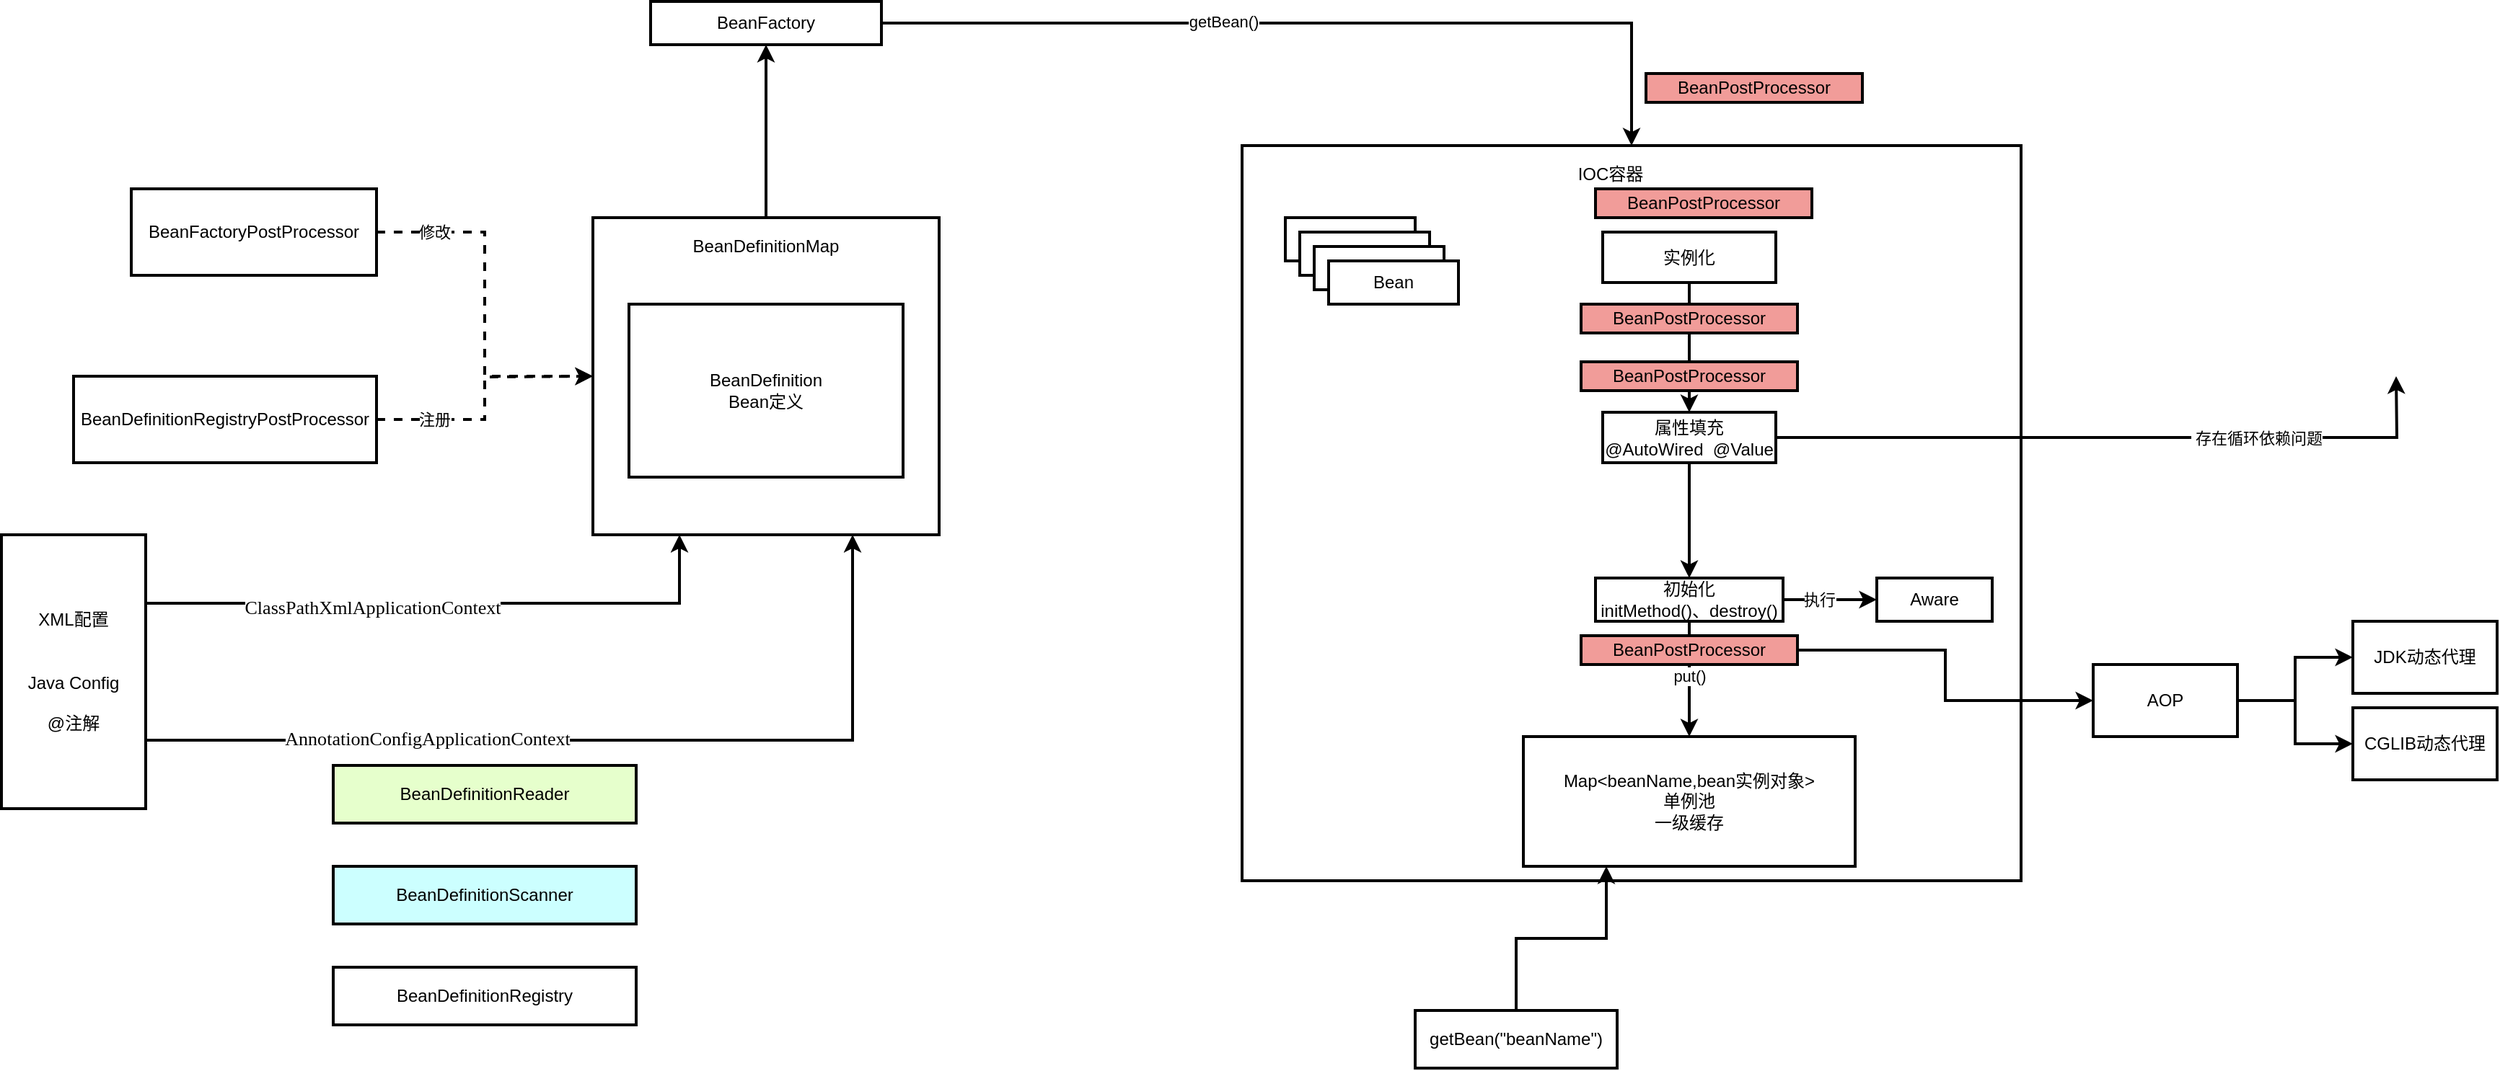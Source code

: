 <mxfile version="14.9.1" type="github">
  <diagram id="PimF_Wanh2Kbo35ScIux" name="Page-1">
    <mxGraphModel dx="1656" dy="2098" grid="1" gridSize="10" guides="1" tooltips="1" connect="1" arrows="1" fold="1" page="1" pageScale="1" pageWidth="827" pageHeight="1169" math="0" shadow="0">
      <root>
        <mxCell id="0" />
        <mxCell id="1" parent="0" />
        <mxCell id="963VxOmkExmAmKdlYogN-6" value="" style="rounded=0;whiteSpace=wrap;html=1;strokeWidth=2;" vertex="1" parent="1">
          <mxGeometry x="1070" y="70" width="540" height="510" as="geometry" />
        </mxCell>
        <mxCell id="963VxOmkExmAmKdlYogN-2" style="edgeStyle=orthogonalEdgeStyle;rounded=0;orthogonalLoop=1;jettySize=auto;html=1;exitX=1;exitY=0.25;exitDx=0;exitDy=0;entryX=0.25;entryY=1;entryDx=0;entryDy=0;strokeWidth=2;" edge="1" parent="1" source="y2ZCvFs-fsvaWrtGRpLE-1" target="y2ZCvFs-fsvaWrtGRpLE-8">
          <mxGeometry relative="1" as="geometry" />
        </mxCell>
        <mxCell id="963VxOmkExmAmKdlYogN-3" value="&lt;pre style=&quot;font-family: &amp;#34;jetbrains mono&amp;#34; ; font-size: 9.8pt&quot;&gt;&lt;span style=&quot;background-color: rgb(255 , 255 , 255)&quot;&gt;ClassPathXmlApplicationContext&lt;/span&gt;&lt;/pre&gt;" style="edgeLabel;html=1;align=center;verticalAlign=middle;resizable=0;points=[];" vertex="1" connectable="0" parent="963VxOmkExmAmKdlYogN-2">
          <mxGeometry x="-0.248" y="-1" relative="1" as="geometry">
            <mxPoint y="1" as="offset" />
          </mxGeometry>
        </mxCell>
        <mxCell id="963VxOmkExmAmKdlYogN-4" style="edgeStyle=orthogonalEdgeStyle;rounded=0;orthogonalLoop=1;jettySize=auto;html=1;exitX=1;exitY=0.75;exitDx=0;exitDy=0;entryX=0.75;entryY=1;entryDx=0;entryDy=0;strokeWidth=2;" edge="1" parent="1" source="y2ZCvFs-fsvaWrtGRpLE-1" target="y2ZCvFs-fsvaWrtGRpLE-8">
          <mxGeometry relative="1" as="geometry" />
        </mxCell>
        <mxCell id="963VxOmkExmAmKdlYogN-5" value="&lt;pre style=&quot;font-family: &amp;#34;jetbrains mono&amp;#34; ; font-size: 9.8pt&quot;&gt;&lt;span style=&quot;background-color: rgb(255 , 255 , 255)&quot;&gt;AnnotationConfigApplicationContext&lt;/span&gt;&lt;/pre&gt;" style="edgeLabel;html=1;align=center;verticalAlign=middle;resizable=0;points=[];" vertex="1" connectable="0" parent="963VxOmkExmAmKdlYogN-4">
          <mxGeometry x="-0.384" y="3" relative="1" as="geometry">
            <mxPoint y="1" as="offset" />
          </mxGeometry>
        </mxCell>
        <mxCell id="y2ZCvFs-fsvaWrtGRpLE-1" value="XML配置&lt;br&gt;&lt;br&gt;&lt;br&gt;Java Config&lt;br&gt;&lt;br&gt;@注解" style="rounded=0;whiteSpace=wrap;html=1;strokeWidth=2;" parent="1" vertex="1">
          <mxGeometry x="210" y="340" width="100" height="190" as="geometry" />
        </mxCell>
        <mxCell id="y2ZCvFs-fsvaWrtGRpLE-16" style="edgeStyle=orthogonalEdgeStyle;rounded=0;orthogonalLoop=1;jettySize=auto;html=1;exitX=0.5;exitY=0;exitDx=0;exitDy=0;entryX=0.5;entryY=1;entryDx=0;entryDy=0;strokeWidth=2;" parent="1" source="y2ZCvFs-fsvaWrtGRpLE-8" target="y2ZCvFs-fsvaWrtGRpLE-15" edge="1">
          <mxGeometry relative="1" as="geometry" />
        </mxCell>
        <mxCell id="y2ZCvFs-fsvaWrtGRpLE-8" value="" style="rounded=0;whiteSpace=wrap;html=1;fillColor=#FFFFFF;strokeWidth=2;" parent="1" vertex="1">
          <mxGeometry x="620" y="120" width="240" height="220" as="geometry" />
        </mxCell>
        <mxCell id="y2ZCvFs-fsvaWrtGRpLE-9" value="BeanDefinitionMap" style="text;html=1;strokeColor=none;fillColor=none;align=center;verticalAlign=middle;whiteSpace=wrap;rounded=0;" parent="1" vertex="1">
          <mxGeometry x="680" y="130" width="120" height="20" as="geometry" />
        </mxCell>
        <mxCell id="963VxOmkExmAmKdlYogN-9" style="edgeStyle=orthogonalEdgeStyle;rounded=0;orthogonalLoop=1;jettySize=auto;html=1;exitX=1;exitY=0.5;exitDx=0;exitDy=0;entryX=0.5;entryY=0;entryDx=0;entryDy=0;strokeWidth=2;" edge="1" parent="1" source="y2ZCvFs-fsvaWrtGRpLE-15" target="963VxOmkExmAmKdlYogN-6">
          <mxGeometry relative="1" as="geometry" />
        </mxCell>
        <mxCell id="963VxOmkExmAmKdlYogN-10" value="getBean()" style="edgeLabel;html=1;align=center;verticalAlign=middle;resizable=0;points=[];" vertex="1" connectable="0" parent="963VxOmkExmAmKdlYogN-9">
          <mxGeometry x="-0.217" y="1" relative="1" as="geometry">
            <mxPoint as="offset" />
          </mxGeometry>
        </mxCell>
        <mxCell id="y2ZCvFs-fsvaWrtGRpLE-15" value="BeanFactory" style="rounded=0;whiteSpace=wrap;html=1;fillColor=#FFFFFF;strokeWidth=2;" parent="1" vertex="1">
          <mxGeometry x="660" y="-30" width="160" height="30" as="geometry" />
        </mxCell>
        <mxCell id="963VxOmkExmAmKdlYogN-1" value="BeanDefinition&lt;br&gt;Bean定义" style="rounded=0;whiteSpace=wrap;html=1;strokeWidth=2;" vertex="1" parent="1">
          <mxGeometry x="645" y="180" width="190" height="120" as="geometry" />
        </mxCell>
        <mxCell id="963VxOmkExmAmKdlYogN-7" value="IOC容器" style="text;html=1;strokeColor=none;fillColor=none;align=center;verticalAlign=middle;whiteSpace=wrap;rounded=0;" vertex="1" parent="1">
          <mxGeometry x="1262.5" y="80" width="125" height="20" as="geometry" />
        </mxCell>
        <mxCell id="963VxOmkExmAmKdlYogN-11" value="Bean" style="rounded=0;whiteSpace=wrap;html=1;strokeWidth=2;" vertex="1" parent="1">
          <mxGeometry x="1100" y="120" width="90" height="30" as="geometry" />
        </mxCell>
        <mxCell id="963VxOmkExmAmKdlYogN-12" value="Bean" style="rounded=0;whiteSpace=wrap;html=1;strokeWidth=2;" vertex="1" parent="1">
          <mxGeometry x="1110" y="130" width="90" height="30" as="geometry" />
        </mxCell>
        <mxCell id="963VxOmkExmAmKdlYogN-13" value="Bean" style="rounded=0;whiteSpace=wrap;html=1;strokeWidth=2;" vertex="1" parent="1">
          <mxGeometry x="1120" y="140" width="90" height="30" as="geometry" />
        </mxCell>
        <mxCell id="963VxOmkExmAmKdlYogN-14" value="Bean" style="rounded=0;whiteSpace=wrap;html=1;strokeWidth=2;" vertex="1" parent="1">
          <mxGeometry x="1130" y="150" width="90" height="30" as="geometry" />
        </mxCell>
        <mxCell id="963VxOmkExmAmKdlYogN-17" value="" style="edgeStyle=orthogonalEdgeStyle;rounded=0;orthogonalLoop=1;jettySize=auto;html=1;strokeWidth=2;" edge="1" parent="1" source="963VxOmkExmAmKdlYogN-15" target="963VxOmkExmAmKdlYogN-16">
          <mxGeometry relative="1" as="geometry" />
        </mxCell>
        <mxCell id="963VxOmkExmAmKdlYogN-15" value="实例化" style="rounded=0;whiteSpace=wrap;html=1;strokeWidth=2;" vertex="1" parent="1">
          <mxGeometry x="1320" y="130" width="120" height="35" as="geometry" />
        </mxCell>
        <mxCell id="963VxOmkExmAmKdlYogN-19" value="" style="edgeStyle=orthogonalEdgeStyle;rounded=0;orthogonalLoop=1;jettySize=auto;html=1;strokeWidth=2;" edge="1" parent="1" source="963VxOmkExmAmKdlYogN-16" target="963VxOmkExmAmKdlYogN-18">
          <mxGeometry relative="1" as="geometry" />
        </mxCell>
        <mxCell id="963VxOmkExmAmKdlYogN-61" style="edgeStyle=orthogonalEdgeStyle;rounded=0;orthogonalLoop=1;jettySize=auto;html=1;exitX=1;exitY=0.5;exitDx=0;exitDy=0;entryX=0;entryY=0.5;entryDx=0;entryDy=0;strokeWidth=2;" edge="1" parent="1" source="963VxOmkExmAmKdlYogN-16">
          <mxGeometry relative="1" as="geometry">
            <mxPoint x="1870" y="230" as="targetPoint" />
          </mxGeometry>
        </mxCell>
        <mxCell id="963VxOmkExmAmKdlYogN-62" value="&amp;nbsp;存在循环依赖问题" style="edgeLabel;html=1;align=center;verticalAlign=middle;resizable=0;points=[];" vertex="1" connectable="0" parent="963VxOmkExmAmKdlYogN-61">
          <mxGeometry x="0.312" relative="1" as="geometry">
            <mxPoint x="22" as="offset" />
          </mxGeometry>
        </mxCell>
        <mxCell id="963VxOmkExmAmKdlYogN-16" value="属性填充&lt;br&gt;@AutoWired&amp;nbsp; @Value" style="rounded=0;whiteSpace=wrap;html=1;strokeWidth=2;" vertex="1" parent="1">
          <mxGeometry x="1320" y="255" width="120" height="35" as="geometry" />
        </mxCell>
        <mxCell id="963VxOmkExmAmKdlYogN-21" value="" style="edgeStyle=orthogonalEdgeStyle;rounded=0;orthogonalLoop=1;jettySize=auto;html=1;strokeWidth=2;" edge="1" parent="1" source="963VxOmkExmAmKdlYogN-18" target="963VxOmkExmAmKdlYogN-20">
          <mxGeometry relative="1" as="geometry" />
        </mxCell>
        <mxCell id="963VxOmkExmAmKdlYogN-24" value="put()" style="edgeLabel;html=1;align=center;verticalAlign=middle;resizable=0;points=[];" vertex="1" connectable="0" parent="963VxOmkExmAmKdlYogN-21">
          <mxGeometry x="0.213" y="2" relative="1" as="geometry">
            <mxPoint x="-2" y="-11" as="offset" />
          </mxGeometry>
        </mxCell>
        <mxCell id="963VxOmkExmAmKdlYogN-33" value="" style="edgeStyle=orthogonalEdgeStyle;rounded=0;orthogonalLoop=1;jettySize=auto;html=1;strokeWidth=2;" edge="1" parent="1" source="963VxOmkExmAmKdlYogN-18" target="963VxOmkExmAmKdlYogN-32">
          <mxGeometry relative="1" as="geometry" />
        </mxCell>
        <mxCell id="963VxOmkExmAmKdlYogN-34" value="执行" style="edgeLabel;html=1;align=center;verticalAlign=middle;resizable=0;points=[];" vertex="1" connectable="0" parent="963VxOmkExmAmKdlYogN-33">
          <mxGeometry x="-0.304" relative="1" as="geometry">
            <mxPoint x="2" as="offset" />
          </mxGeometry>
        </mxCell>
        <mxCell id="963VxOmkExmAmKdlYogN-18" value="初始化&lt;br&gt;initMethod()、destroy()" style="rounded=0;whiteSpace=wrap;html=1;strokeWidth=2;" vertex="1" parent="1">
          <mxGeometry x="1315" y="370" width="130" height="30" as="geometry" />
        </mxCell>
        <mxCell id="963VxOmkExmAmKdlYogN-20" value="Map&amp;lt;beanName,bean实例对象&amp;gt;&lt;br&gt;单例池&lt;br&gt;一级缓存" style="rounded=0;whiteSpace=wrap;html=1;strokeWidth=2;" vertex="1" parent="1">
          <mxGeometry x="1265" y="480" width="230" height="90" as="geometry" />
        </mxCell>
        <mxCell id="963VxOmkExmAmKdlYogN-26" style="edgeStyle=orthogonalEdgeStyle;rounded=0;orthogonalLoop=1;jettySize=auto;html=1;exitX=0.5;exitY=0;exitDx=0;exitDy=0;entryX=0.25;entryY=1;entryDx=0;entryDy=0;strokeWidth=2;" edge="1" parent="1" source="963VxOmkExmAmKdlYogN-25" target="963VxOmkExmAmKdlYogN-20">
          <mxGeometry relative="1" as="geometry" />
        </mxCell>
        <mxCell id="963VxOmkExmAmKdlYogN-25" value="getBean(&quot;beanName&quot;)" style="rounded=0;whiteSpace=wrap;html=1;strokeWidth=2;" vertex="1" parent="1">
          <mxGeometry x="1190" y="670" width="140" height="40" as="geometry" />
        </mxCell>
        <mxCell id="963VxOmkExmAmKdlYogN-32" value="Aware" style="rounded=0;whiteSpace=wrap;html=1;strokeWidth=2;" vertex="1" parent="1">
          <mxGeometry x="1510" y="370" width="80" height="30" as="geometry" />
        </mxCell>
        <mxCell id="963VxOmkExmAmKdlYogN-36" style="edgeStyle=orthogonalEdgeStyle;rounded=0;orthogonalLoop=1;jettySize=auto;html=1;exitX=1;exitY=0.5;exitDx=0;exitDy=0;strokeWidth=2;dashed=1;" edge="1" parent="1" source="963VxOmkExmAmKdlYogN-35" target="y2ZCvFs-fsvaWrtGRpLE-8">
          <mxGeometry relative="1" as="geometry" />
        </mxCell>
        <mxCell id="963VxOmkExmAmKdlYogN-37" value="修改" style="edgeLabel;html=1;align=center;verticalAlign=middle;resizable=0;points=[];" vertex="1" connectable="0" parent="963VxOmkExmAmKdlYogN-36">
          <mxGeometry x="-0.136" relative="1" as="geometry">
            <mxPoint x="-35" y="-33" as="offset" />
          </mxGeometry>
        </mxCell>
        <mxCell id="963VxOmkExmAmKdlYogN-35" value="BeanFactoryPostProcessor" style="whiteSpace=wrap;html=1;strokeWidth=2;" vertex="1" parent="1">
          <mxGeometry x="300" y="100" width="170" height="60" as="geometry" />
        </mxCell>
        <mxCell id="963VxOmkExmAmKdlYogN-39" style="edgeStyle=orthogonalEdgeStyle;rounded=0;orthogonalLoop=1;jettySize=auto;html=1;exitX=1;exitY=0.5;exitDx=0;exitDy=0;strokeWidth=2;dashed=1;" edge="1" parent="1" source="963VxOmkExmAmKdlYogN-38">
          <mxGeometry relative="1" as="geometry">
            <mxPoint x="620" y="230" as="targetPoint" />
          </mxGeometry>
        </mxCell>
        <mxCell id="963VxOmkExmAmKdlYogN-40" value="注册" style="edgeLabel;html=1;align=center;verticalAlign=middle;resizable=0;points=[];" vertex="1" connectable="0" parent="963VxOmkExmAmKdlYogN-39">
          <mxGeometry x="-0.344" y="-1" relative="1" as="geometry">
            <mxPoint x="-19" y="-1" as="offset" />
          </mxGeometry>
        </mxCell>
        <mxCell id="963VxOmkExmAmKdlYogN-38" value="BeanDefinitionRegistryPostProcessor" style="whiteSpace=wrap;html=1;strokeWidth=2;" vertex="1" parent="1">
          <mxGeometry x="260" y="230" width="210" height="60" as="geometry" />
        </mxCell>
        <mxCell id="963VxOmkExmAmKdlYogN-42" value="BeanDefinitionReader" style="rounded=0;whiteSpace=wrap;html=1;strokeWidth=2;fillColor=#E6FFCC;" vertex="1" parent="1">
          <mxGeometry x="440" y="500" width="210" height="40" as="geometry" />
        </mxCell>
        <mxCell id="963VxOmkExmAmKdlYogN-43" value="BeanDefinitionScanner" style="rounded=0;whiteSpace=wrap;html=1;strokeWidth=2;fillColor=#CCFFFF;" vertex="1" parent="1">
          <mxGeometry x="440" y="570" width="210" height="40" as="geometry" />
        </mxCell>
        <mxCell id="963VxOmkExmAmKdlYogN-44" value="BeanDefinitionRegistry" style="rounded=0;whiteSpace=wrap;html=1;strokeWidth=2;fillColor=#FFFFFF;" vertex="1" parent="1">
          <mxGeometry x="440" y="640" width="210" height="40" as="geometry" />
        </mxCell>
        <mxCell id="963VxOmkExmAmKdlYogN-45" value="BeanPostProcessor" style="rounded=0;whiteSpace=wrap;html=1;strokeWidth=2;fillColor=#F19C99;" vertex="1" parent="1">
          <mxGeometry x="1350" y="20" width="150" height="20" as="geometry" />
        </mxCell>
        <mxCell id="963VxOmkExmAmKdlYogN-46" value="BeanPostProcessor" style="rounded=0;whiteSpace=wrap;html=1;strokeWidth=2;fillColor=#F19C99;" vertex="1" parent="1">
          <mxGeometry x="1315" y="100" width="150" height="20" as="geometry" />
        </mxCell>
        <mxCell id="963VxOmkExmAmKdlYogN-47" value="BeanPostProcessor" style="rounded=0;whiteSpace=wrap;html=1;strokeWidth=2;fillColor=#F19C99;" vertex="1" parent="1">
          <mxGeometry x="1305" y="180" width="150" height="20" as="geometry" />
        </mxCell>
        <mxCell id="963VxOmkExmAmKdlYogN-48" value="BeanPostProcessor" style="rounded=0;whiteSpace=wrap;html=1;strokeWidth=2;fillColor=#F19C99;" vertex="1" parent="1">
          <mxGeometry x="1305" y="220" width="150" height="20" as="geometry" />
        </mxCell>
        <mxCell id="963VxOmkExmAmKdlYogN-54" value="" style="edgeStyle=orthogonalEdgeStyle;rounded=0;orthogonalLoop=1;jettySize=auto;html=1;strokeWidth=2;entryX=0;entryY=0.5;entryDx=0;entryDy=0;" edge="1" parent="1" source="963VxOmkExmAmKdlYogN-52" target="963VxOmkExmAmKdlYogN-55">
          <mxGeometry relative="1" as="geometry">
            <mxPoint x="1660" y="520" as="targetPoint" />
          </mxGeometry>
        </mxCell>
        <mxCell id="963VxOmkExmAmKdlYogN-52" value="BeanPostProcessor" style="rounded=0;whiteSpace=wrap;html=1;strokeWidth=2;fillColor=#F19C99;" vertex="1" parent="1">
          <mxGeometry x="1305" y="410" width="150" height="20" as="geometry" />
        </mxCell>
        <mxCell id="963VxOmkExmAmKdlYogN-57" value="" style="edgeStyle=orthogonalEdgeStyle;rounded=0;orthogonalLoop=1;jettySize=auto;html=1;strokeWidth=2;" edge="1" parent="1" source="963VxOmkExmAmKdlYogN-55" target="963VxOmkExmAmKdlYogN-56">
          <mxGeometry relative="1" as="geometry" />
        </mxCell>
        <mxCell id="963VxOmkExmAmKdlYogN-55" value="AOP" style="rounded=0;whiteSpace=wrap;html=1;strokeWidth=2;fillColor=#FFFFFF;" vertex="1" parent="1">
          <mxGeometry x="1660" y="430" width="100" height="50" as="geometry" />
        </mxCell>
        <mxCell id="963VxOmkExmAmKdlYogN-56" value="JDK动态代理" style="rounded=0;whiteSpace=wrap;html=1;strokeWidth=2;fillColor=#FFFFFF;" vertex="1" parent="1">
          <mxGeometry x="1840" y="400" width="100" height="50" as="geometry" />
        </mxCell>
        <mxCell id="963VxOmkExmAmKdlYogN-58" value="CGLIB动态代理" style="rounded=0;whiteSpace=wrap;html=1;strokeWidth=2;fillColor=#FFFFFF;" vertex="1" parent="1">
          <mxGeometry x="1840" y="460" width="100" height="50" as="geometry" />
        </mxCell>
        <mxCell id="963VxOmkExmAmKdlYogN-59" value="" style="edgeStyle=orthogonalEdgeStyle;rounded=0;orthogonalLoop=1;jettySize=auto;html=1;strokeWidth=2;entryX=0;entryY=0.5;entryDx=0;entryDy=0;exitX=1;exitY=0.5;exitDx=0;exitDy=0;" edge="1" parent="1" source="963VxOmkExmAmKdlYogN-55" target="963VxOmkExmAmKdlYogN-58">
          <mxGeometry relative="1" as="geometry">
            <mxPoint x="1770" y="465" as="sourcePoint" />
            <mxPoint x="1850" y="435" as="targetPoint" />
          </mxGeometry>
        </mxCell>
      </root>
    </mxGraphModel>
  </diagram>
</mxfile>
